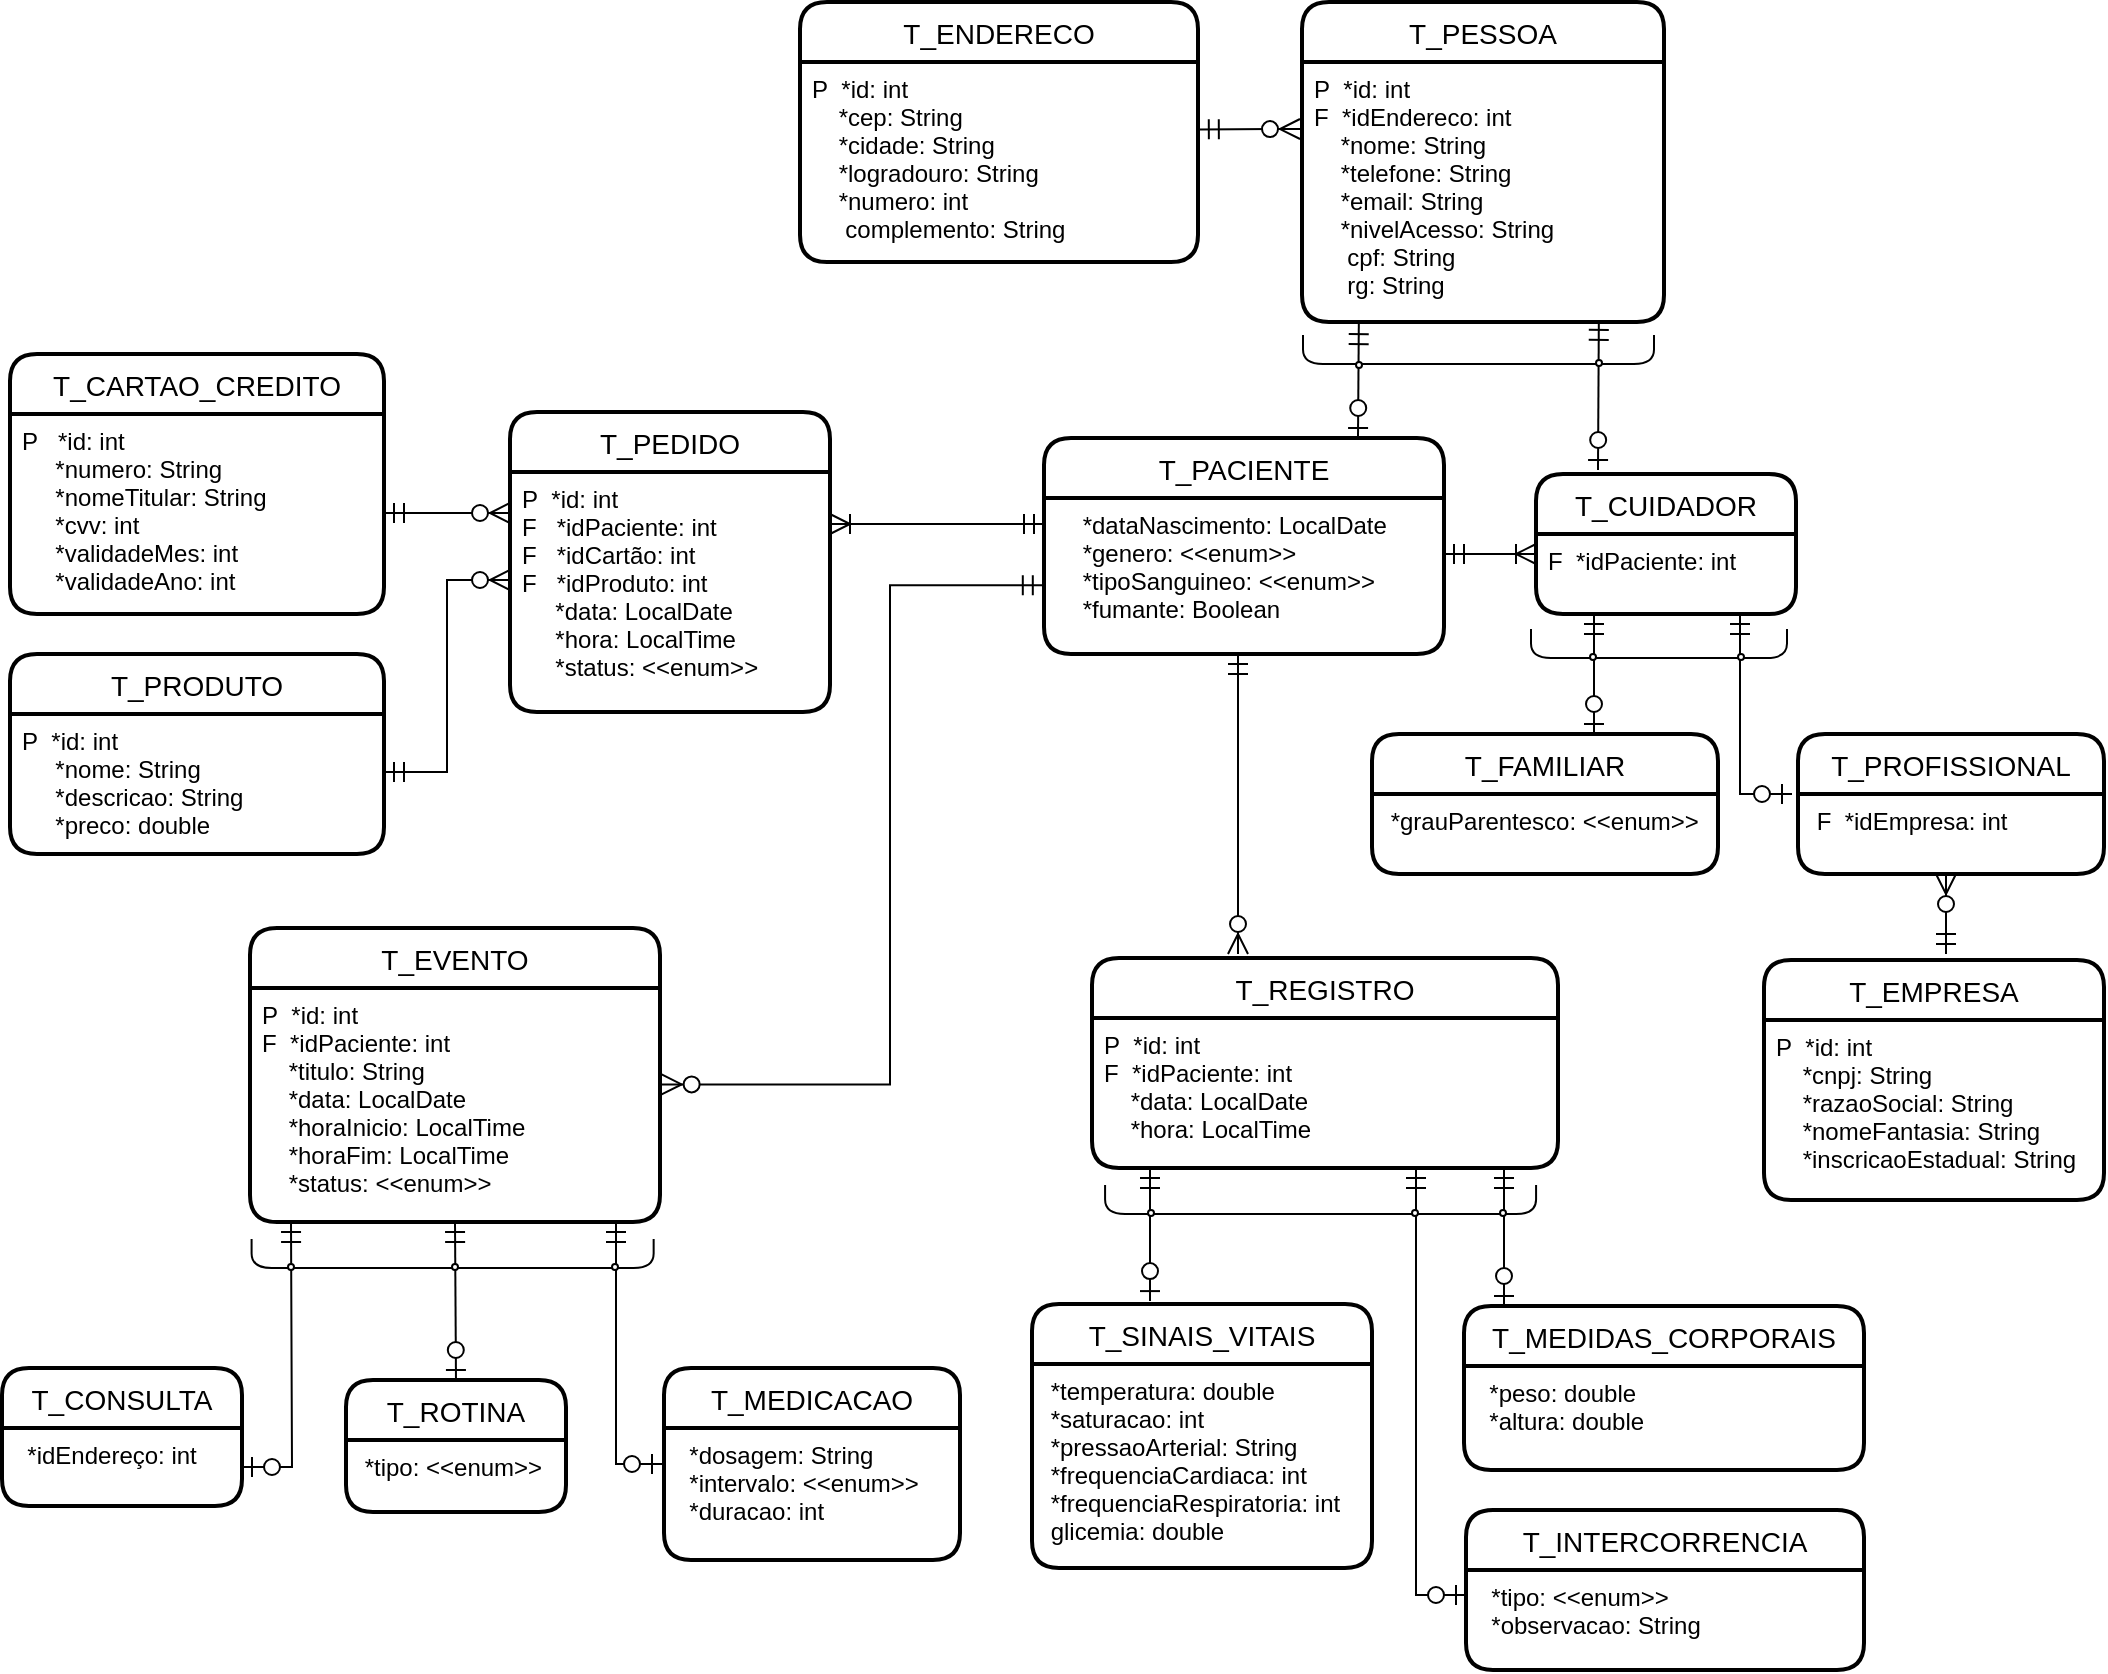 <mxfile version="22.1.5" type="google">
  <diagram id="R2lEEEUBdFMjLlhIrx00" name="Page-1">
    <mxGraphModel dx="1259" dy="629" grid="1" gridSize="10" guides="1" tooltips="1" connect="1" arrows="1" fold="1" page="1" pageScale="1" pageWidth="1100" pageHeight="850" math="0" shadow="0" extFonts="Permanent Marker^https://fonts.googleapis.com/css?family=Permanent+Marker">
      <root>
        <mxCell id="0" />
        <mxCell id="1" parent="0" />
        <mxCell id="rk1HslSdFWzbcpd7X6hm-1" value="T_PESSOA" style="swimlane;childLayout=stackLayout;horizontal=1;startSize=30;horizontalStack=0;rounded=1;fontSize=14;fontStyle=0;strokeWidth=2;resizeParent=0;resizeLast=1;shadow=0;dashed=0;align=center;" parent="1" vertex="1">
          <mxGeometry x="689" y="4" width="181" height="160" as="geometry" />
        </mxCell>
        <mxCell id="rk1HslSdFWzbcpd7X6hm-2" value="P  *id: int &#xa;F  *idEndereco: int &#xa;    *nome: String&#xa;    *telefone: String&#xa;    *email: String&#xa;    *nivelAcesso: String&#xa;     cpf: String&#xa;     rg: String&#xa;" style="align=left;strokeColor=none;fillColor=none;spacingLeft=4;fontSize=12;verticalAlign=top;resizable=0;rotatable=0;part=1;" parent="rk1HslSdFWzbcpd7X6hm-1" vertex="1">
          <mxGeometry y="30" width="181" height="130" as="geometry" />
        </mxCell>
        <mxCell id="rk1HslSdFWzbcpd7X6hm-16" value="T_PACIENTE" style="swimlane;childLayout=stackLayout;horizontal=1;startSize=30;horizontalStack=0;rounded=1;fontSize=14;fontStyle=0;strokeWidth=2;resizeParent=0;resizeLast=1;shadow=0;dashed=0;align=center;" parent="1" vertex="1">
          <mxGeometry x="560" y="222" width="200" height="108" as="geometry" />
        </mxCell>
        <mxCell id="rk1HslSdFWzbcpd7X6hm-17" value="    *dataNascimento: LocalDate&#xa;    *genero: &lt;&lt;enum&gt;&gt;&#xa;    *tipoSanguineo: &lt;&lt;enum&gt;&gt;&#xa;    *fumante: Boolean" style="align=left;strokeColor=none;fillColor=none;spacingLeft=4;fontSize=12;verticalAlign=top;resizable=0;rotatable=0;part=1;" parent="rk1HslSdFWzbcpd7X6hm-16" vertex="1">
          <mxGeometry y="30" width="200" height="78" as="geometry" />
        </mxCell>
        <mxCell id="rk1HslSdFWzbcpd7X6hm-23" value="T_CUIDADOR" style="swimlane;childLayout=stackLayout;horizontal=1;startSize=30;horizontalStack=0;rounded=1;fontSize=14;fontStyle=0;strokeWidth=2;resizeParent=0;resizeLast=1;shadow=0;dashed=0;align=center;" parent="1" vertex="1">
          <mxGeometry x="806" y="240" width="130" height="70" as="geometry" />
        </mxCell>
        <mxCell id="rk1HslSdFWzbcpd7X6hm-24" value="F  *idPaciente: int&#xa;&#xa;" style="align=left;strokeColor=none;fillColor=none;spacingLeft=4;fontSize=12;verticalAlign=top;resizable=0;rotatable=0;part=1;" parent="rk1HslSdFWzbcpd7X6hm-23" vertex="1">
          <mxGeometry y="30" width="130" height="40" as="geometry" />
        </mxCell>
        <mxCell id="rk1HslSdFWzbcpd7X6hm-27" value="T_PROFISSIONAL" style="swimlane;childLayout=stackLayout;horizontal=1;startSize=30;horizontalStack=0;rounded=1;fontSize=14;fontStyle=0;strokeWidth=2;resizeParent=0;resizeLast=1;shadow=0;dashed=0;align=center;" parent="1" vertex="1">
          <mxGeometry x="937" y="370" width="153" height="70" as="geometry" />
        </mxCell>
        <mxCell id="rk1HslSdFWzbcpd7X6hm-28" value=" F  *idEmpresa: int&#xa;" style="align=left;strokeColor=none;fillColor=none;spacingLeft=4;fontSize=12;verticalAlign=top;resizable=0;rotatable=0;part=1;" parent="rk1HslSdFWzbcpd7X6hm-27" vertex="1">
          <mxGeometry y="30" width="153" height="40" as="geometry" />
        </mxCell>
        <mxCell id="rk1HslSdFWzbcpd7X6hm-32" value="T_FAMILIAR" style="swimlane;childLayout=stackLayout;horizontal=1;startSize=30;horizontalStack=0;rounded=1;fontSize=14;fontStyle=0;strokeWidth=2;resizeParent=0;resizeLast=1;shadow=0;dashed=0;align=center;" parent="1" vertex="1">
          <mxGeometry x="724" y="370" width="173" height="70" as="geometry" />
        </mxCell>
        <mxCell id="rk1HslSdFWzbcpd7X6hm-33" value=" *grauParentesco: &lt;&lt;enum&gt;&gt;" style="align=left;strokeColor=none;fillColor=none;spacingLeft=4;fontSize=12;verticalAlign=top;resizable=0;rotatable=0;part=1;" parent="rk1HslSdFWzbcpd7X6hm-32" vertex="1">
          <mxGeometry y="30" width="173" height="40" as="geometry" />
        </mxCell>
        <mxCell id="rk1HslSdFWzbcpd7X6hm-40" value="T_EVENTO" style="swimlane;childLayout=stackLayout;horizontal=1;startSize=30;horizontalStack=0;rounded=1;fontSize=14;fontStyle=0;strokeWidth=2;resizeParent=0;resizeLast=1;shadow=0;dashed=0;align=center;" parent="1" vertex="1">
          <mxGeometry x="163" y="467" width="205" height="147" as="geometry" />
        </mxCell>
        <mxCell id="rk1HslSdFWzbcpd7X6hm-41" value="P  *id: int&#xa;F  *idPaciente: int&#xa;    *titulo: String&#xa;    *data: LocalDate&#xa;    *horaInicio: LocalTime&#xa;    *horaFim: LocalTime&#xa;    *status: &lt;&lt;enum&gt;&gt; " style="align=left;strokeColor=none;fillColor=none;spacingLeft=4;fontSize=12;verticalAlign=top;resizable=0;rotatable=0;part=1;" parent="rk1HslSdFWzbcpd7X6hm-40" vertex="1">
          <mxGeometry y="30" width="205" height="117" as="geometry" />
        </mxCell>
        <mxCell id="7z2wVKKERj5WLgYa5O-G-14" style="edgeStyle=none;curved=1;rounded=0;orthogonalLoop=1;jettySize=auto;html=1;exitX=0.25;exitY=1;exitDx=0;exitDy=0;fontSize=12;startSize=8;endSize=8;" parent="rk1HslSdFWzbcpd7X6hm-40" source="rk1HslSdFWzbcpd7X6hm-41" target="rk1HslSdFWzbcpd7X6hm-41" edge="1">
          <mxGeometry relative="1" as="geometry" />
        </mxCell>
        <mxCell id="rk1HslSdFWzbcpd7X6hm-42" value="T_REGISTRO" style="swimlane;childLayout=stackLayout;horizontal=1;startSize=30;horizontalStack=0;rounded=1;fontSize=14;fontStyle=0;strokeWidth=2;resizeParent=0;resizeLast=1;shadow=0;dashed=0;align=center;" parent="1" vertex="1">
          <mxGeometry x="584" y="482" width="233" height="105" as="geometry" />
        </mxCell>
        <mxCell id="rk1HslSdFWzbcpd7X6hm-43" value="P  *id: int&#xa;F  *idPaciente: int&#xa;    *data: LocalDate&#xa;    *hora: LocalTime" style="align=left;strokeColor=none;fillColor=none;spacingLeft=4;fontSize=12;verticalAlign=top;resizable=0;rotatable=0;part=1;" parent="rk1HslSdFWzbcpd7X6hm-42" vertex="1">
          <mxGeometry y="30" width="233" height="75" as="geometry" />
        </mxCell>
        <mxCell id="rk1HslSdFWzbcpd7X6hm-45" value="T_SINAIS_VITAIS" style="swimlane;childLayout=stackLayout;horizontal=1;startSize=30;horizontalStack=0;rounded=1;fontSize=14;fontStyle=0;strokeWidth=2;resizeParent=0;resizeLast=1;shadow=0;dashed=0;align=center;" parent="1" vertex="1">
          <mxGeometry x="554" y="655" width="170" height="132" as="geometry" />
        </mxCell>
        <mxCell id="rk1HslSdFWzbcpd7X6hm-46" value=" *temperatura: double&#xa; *saturacao: int&#xa; *pressaoArterial: String&#xa; *frequenciaCardiaca: int&#xa; *frequenciaRespiratoria: int&#xa; glicemia: double" style="align=left;strokeColor=none;fillColor=none;spacingLeft=4;fontSize=12;verticalAlign=top;resizable=0;rotatable=0;part=1;" parent="rk1HslSdFWzbcpd7X6hm-45" vertex="1">
          <mxGeometry y="30" width="170" height="102" as="geometry" />
        </mxCell>
        <mxCell id="rk1HslSdFWzbcpd7X6hm-47" value="T_MEDIDAS_CORPORAIS" style="swimlane;childLayout=stackLayout;horizontal=1;startSize=30;horizontalStack=0;rounded=1;fontSize=14;fontStyle=0;strokeWidth=2;resizeParent=0;resizeLast=1;shadow=0;dashed=0;align=center;" parent="1" vertex="1">
          <mxGeometry x="770" y="656" width="200" height="82" as="geometry" />
        </mxCell>
        <mxCell id="rk1HslSdFWzbcpd7X6hm-48" value="  *peso: double&#xa;  *altura: double" style="align=left;strokeColor=none;fillColor=none;spacingLeft=4;fontSize=12;verticalAlign=top;resizable=0;rotatable=0;part=1;" parent="rk1HslSdFWzbcpd7X6hm-47" vertex="1">
          <mxGeometry y="30" width="200" height="52" as="geometry" />
        </mxCell>
        <mxCell id="rk1HslSdFWzbcpd7X6hm-49" value="T_INTERCORRENCIA" style="swimlane;childLayout=stackLayout;horizontal=1;startSize=30;horizontalStack=0;rounded=1;fontSize=14;fontStyle=0;strokeWidth=2;resizeParent=0;resizeLast=1;shadow=0;dashed=0;align=center;" parent="1" vertex="1">
          <mxGeometry x="771" y="758" width="199" height="80" as="geometry" />
        </mxCell>
        <mxCell id="rk1HslSdFWzbcpd7X6hm-50" value="  *tipo: &lt;&lt;enum&gt;&gt;&#xa;  *observacao: String " style="align=left;strokeColor=none;fillColor=none;spacingLeft=4;fontSize=12;verticalAlign=top;resizable=0;rotatable=0;part=1;" parent="rk1HslSdFWzbcpd7X6hm-49" vertex="1">
          <mxGeometry y="30" width="199" height="50" as="geometry" />
        </mxCell>
        <mxCell id="rk1HslSdFWzbcpd7X6hm-57" value="T_MEDICACAO" style="swimlane;childLayout=stackLayout;horizontal=1;startSize=30;horizontalStack=0;rounded=1;fontSize=14;fontStyle=0;strokeWidth=2;resizeParent=0;resizeLast=1;shadow=0;dashed=0;align=center;" parent="1" vertex="1">
          <mxGeometry x="370" y="687" width="148" height="96" as="geometry" />
        </mxCell>
        <mxCell id="rk1HslSdFWzbcpd7X6hm-58" value="  *dosagem: String&#xa;  *intervalo: &lt;&lt;enum&gt;&gt; &#xa;  *duracao: int" style="align=left;strokeColor=none;fillColor=none;spacingLeft=4;fontSize=12;verticalAlign=top;resizable=0;rotatable=0;part=1;" parent="rk1HslSdFWzbcpd7X6hm-57" vertex="1">
          <mxGeometry y="30" width="148" height="66" as="geometry" />
        </mxCell>
        <mxCell id="rk1HslSdFWzbcpd7X6hm-59" value="T_CONSULTA" style="swimlane;childLayout=stackLayout;horizontal=1;startSize=30;horizontalStack=0;rounded=1;fontSize=14;fontStyle=0;strokeWidth=2;resizeParent=0;resizeLast=1;shadow=0;dashed=0;align=center;" parent="1" vertex="1">
          <mxGeometry x="39" y="687" width="120" height="69" as="geometry">
            <mxRectangle x="390" y="695" width="130" height="30" as="alternateBounds" />
          </mxGeometry>
        </mxCell>
        <mxCell id="rk1HslSdFWzbcpd7X6hm-60" value="  *idEndereço: int&#xa;" style="align=left;strokeColor=none;fillColor=none;spacingLeft=4;fontSize=12;verticalAlign=top;resizable=0;rotatable=0;part=1;" parent="rk1HslSdFWzbcpd7X6hm-59" vertex="1">
          <mxGeometry y="30" width="120" height="39" as="geometry" />
        </mxCell>
        <mxCell id="rk1HslSdFWzbcpd7X6hm-61" value="T_ROTINA" style="swimlane;childLayout=stackLayout;horizontal=1;startSize=30;horizontalStack=0;rounded=1;fontSize=14;fontStyle=0;strokeWidth=2;resizeParent=0;resizeLast=1;shadow=0;dashed=0;align=center;" parent="1" vertex="1">
          <mxGeometry x="211" y="693" width="110" height="66" as="geometry" />
        </mxCell>
        <mxCell id="rk1HslSdFWzbcpd7X6hm-62" value=" *tipo: &lt;&lt;enum&gt;&gt;" style="align=left;strokeColor=none;fillColor=none;spacingLeft=4;fontSize=12;verticalAlign=top;resizable=0;rotatable=0;part=1;" parent="rk1HslSdFWzbcpd7X6hm-61" vertex="1">
          <mxGeometry y="30" width="110" height="36" as="geometry" />
        </mxCell>
        <mxCell id="rk1HslSdFWzbcpd7X6hm-110" value="T_PRODUTO" style="swimlane;childLayout=stackLayout;horizontal=1;startSize=30;horizontalStack=0;rounded=1;fontSize=14;fontStyle=0;strokeWidth=2;resizeParent=0;resizeLast=1;shadow=0;dashed=0;align=center;" parent="1" vertex="1">
          <mxGeometry x="43" y="330" width="187" height="100" as="geometry" />
        </mxCell>
        <mxCell id="rk1HslSdFWzbcpd7X6hm-111" value="P  *id: int&#xa;     *nome: String&#xa;     *descricao: String&#xa;     *preco: double&#xa;" style="align=left;strokeColor=none;fillColor=none;spacingLeft=4;fontSize=12;verticalAlign=top;resizable=0;rotatable=0;part=1;" parent="rk1HslSdFWzbcpd7X6hm-110" vertex="1">
          <mxGeometry y="30" width="187" height="70" as="geometry" />
        </mxCell>
        <mxCell id="rk1HslSdFWzbcpd7X6hm-114" value="T_CARTAO_CREDITO" style="swimlane;childLayout=stackLayout;horizontal=1;startSize=30;horizontalStack=0;rounded=1;fontSize=14;fontStyle=0;strokeWidth=2;resizeParent=0;resizeLast=1;shadow=0;dashed=0;align=center;" parent="1" vertex="1">
          <mxGeometry x="43" y="180" width="187" height="130" as="geometry" />
        </mxCell>
        <mxCell id="rk1HslSdFWzbcpd7X6hm-115" value="P   *id: int&#xa;     *numero: String&#xa;     *nomeTitular: String&#xa;     *cvv: int&#xa;     *validadeMes: int&#xa;     *validadeAno: int" style="align=left;strokeColor=none;fillColor=none;spacingLeft=4;fontSize=12;verticalAlign=top;resizable=0;rotatable=0;part=1;" parent="rk1HslSdFWzbcpd7X6hm-114" vertex="1">
          <mxGeometry y="30" width="187" height="100" as="geometry" />
        </mxCell>
        <mxCell id="rk1HslSdFWzbcpd7X6hm-116" value="T_PEDIDO" style="swimlane;childLayout=stackLayout;horizontal=1;startSize=30;horizontalStack=0;rounded=1;fontSize=14;fontStyle=0;strokeWidth=2;resizeParent=0;resizeLast=1;shadow=0;dashed=0;align=center;" parent="1" vertex="1">
          <mxGeometry x="293" y="209" width="160" height="150" as="geometry" />
        </mxCell>
        <mxCell id="rk1HslSdFWzbcpd7X6hm-117" value="P  *id: int&#xa;F   *idPaciente: int&#xa;F   *idCartão: int&#xa;F   *idProduto: int&#xa;     *data: LocalDate&#xa;     *hora: LocalTime&#xa;     *status: &lt;&lt;enum&gt;&gt;&#xa;" style="align=left;strokeColor=none;fillColor=none;spacingLeft=4;fontSize=12;verticalAlign=top;resizable=0;rotatable=0;part=1;" parent="rk1HslSdFWzbcpd7X6hm-116" vertex="1">
          <mxGeometry y="30" width="160" height="120" as="geometry" />
        </mxCell>
        <mxCell id="rk1HslSdFWzbcpd7X6hm-129" value="T_EMPRESA" style="swimlane;childLayout=stackLayout;horizontal=1;startSize=30;horizontalStack=0;rounded=1;fontSize=14;fontStyle=0;strokeWidth=2;resizeParent=0;resizeLast=1;shadow=0;dashed=0;align=center;" parent="1" vertex="1">
          <mxGeometry x="920" y="483" width="170" height="120" as="geometry" />
        </mxCell>
        <mxCell id="rk1HslSdFWzbcpd7X6hm-130" value="P  *id: int&#xa;    *cnpj: String &#xa;    *razaoSocial: String&#xa;    *nomeFantasia: String&#xa;    *inscricaoEstadual: String&#xa;" style="align=left;strokeColor=none;fillColor=none;spacingLeft=4;fontSize=12;verticalAlign=top;resizable=0;rotatable=0;part=1;" parent="rk1HslSdFWzbcpd7X6hm-129" vertex="1">
          <mxGeometry y="30" width="170" height="90" as="geometry" />
        </mxCell>
        <mxCell id="rk1HslSdFWzbcpd7X6hm-134" value="T_ENDERECO" style="swimlane;childLayout=stackLayout;horizontal=1;startSize=30;horizontalStack=0;rounded=1;fontSize=14;fontStyle=0;strokeWidth=2;resizeParent=0;resizeLast=1;shadow=0;dashed=0;align=center;" parent="1" vertex="1">
          <mxGeometry x="438" y="4" width="199" height="130" as="geometry" />
        </mxCell>
        <mxCell id="rk1HslSdFWzbcpd7X6hm-135" value="P  *id: int         &#xa;    *cep: String&#xa;    *cidade: String&#xa;    *logradouro: String&#xa;    *numero: int&#xa;     complemento: String &#xa;" style="align=left;strokeColor=none;fillColor=none;spacingLeft=4;fontSize=12;verticalAlign=top;resizable=0;rotatable=0;part=1;" parent="rk1HslSdFWzbcpd7X6hm-134" vertex="1">
          <mxGeometry y="30" width="199" height="100" as="geometry" />
        </mxCell>
        <mxCell id="7z2wVKKERj5WLgYa5O-G-1" value="" style="edgeStyle=elbowEdgeStyle;fontSize=12;html=1;endArrow=ERzeroToMany;startArrow=ERmandOne;rounded=0;startSize=8;endSize=8;" parent="1" edge="1">
          <mxGeometry width="100" height="100" relative="1" as="geometry">
            <mxPoint x="230" y="389" as="sourcePoint" />
            <mxPoint x="293" y="293" as="targetPoint" />
          </mxGeometry>
        </mxCell>
        <mxCell id="7z2wVKKERj5WLgYa5O-G-5" value="" style="edgeStyle=elbowEdgeStyle;fontSize=12;html=1;endArrow=ERzeroToMany;startArrow=ERmandOne;rounded=0;startSize=8;endSize=8;elbow=vertical;" parent="1" source="rk1HslSdFWzbcpd7X6hm-114" target="rk1HslSdFWzbcpd7X6hm-116" edge="1">
          <mxGeometry width="100" height="100" relative="1" as="geometry">
            <mxPoint x="281" y="232" as="sourcePoint" />
            <mxPoint x="381" y="132" as="targetPoint" />
          </mxGeometry>
        </mxCell>
        <mxCell id="7z2wVKKERj5WLgYa5O-G-6" value="" style="edgeStyle=elbowEdgeStyle;fontSize=12;html=1;endArrow=ERoneToMany;startArrow=ERmandOne;rounded=0;startSize=8;endSize=8;elbow=vertical;" parent="1" target="rk1HslSdFWzbcpd7X6hm-117" edge="1">
          <mxGeometry width="100" height="100" relative="1" as="geometry">
            <mxPoint x="560" y="265" as="sourcePoint" />
            <mxPoint x="460" y="260" as="targetPoint" />
            <Array as="points">
              <mxPoint x="490" y="265" />
            </Array>
          </mxGeometry>
        </mxCell>
        <mxCell id="7z2wVKKERj5WLgYa5O-G-8" value="" style="edgeStyle=elbowEdgeStyle;fontSize=12;html=1;endArrow=ERzeroToMany;startArrow=ERmandOne;rounded=0;startSize=8;endSize=8;exitX=-0.018;exitY=0.436;exitDx=0;exitDy=0;exitPerimeter=0;entryX=1.004;entryY=0.412;entryDx=0;entryDy=0;entryPerimeter=0;" parent="1" target="rk1HslSdFWzbcpd7X6hm-41" edge="1">
          <mxGeometry width="100" height="100" relative="1" as="geometry">
            <mxPoint x="559.4" y="295.6" as="sourcePoint" />
            <mxPoint x="483" y="510" as="targetPoint" />
            <Array as="points">
              <mxPoint x="483" y="410" />
            </Array>
          </mxGeometry>
        </mxCell>
        <mxCell id="7z2wVKKERj5WLgYa5O-G-10" value="" style="edgeStyle=elbowEdgeStyle;fontSize=12;html=1;endArrow=ERzeroToMany;startArrow=ERmandOne;rounded=0;startSize=8;endSize=8;" parent="1" edge="1">
          <mxGeometry width="100" height="100" relative="1" as="geometry">
            <mxPoint x="657" y="330" as="sourcePoint" />
            <mxPoint x="657" y="480" as="targetPoint" />
            <Array as="points">
              <mxPoint x="657" y="360" />
            </Array>
          </mxGeometry>
        </mxCell>
        <mxCell id="7z2wVKKERj5WLgYa5O-G-15" value="" style="edgeStyle=elbowEdgeStyle;fontSize=12;html=1;endArrow=ERzeroToOne;startArrow=ERmandOne;rounded=0;startSize=8;endSize=8;entryX=0.5;entryY=0;entryDx=0;entryDy=0;exitX=0.5;exitY=1;exitDx=0;exitDy=0;" parent="1" source="rk1HslSdFWzbcpd7X6hm-41" target="rk1HslSdFWzbcpd7X6hm-61" edge="1">
          <mxGeometry width="100" height="100" relative="1" as="geometry">
            <mxPoint x="445.5" y="653" as="sourcePoint" />
            <mxPoint x="445" y="578" as="targetPoint" />
            <Array as="points" />
          </mxGeometry>
        </mxCell>
        <mxCell id="7z2wVKKERj5WLgYa5O-G-18" value="" style="edgeStyle=elbowEdgeStyle;fontSize=12;html=1;endArrow=ERzeroToOne;startArrow=ERmandOne;rounded=0;startSize=8;endSize=8;entryX=1;entryY=0.5;entryDx=0;entryDy=0;exitX=0.1;exitY=1;exitDx=0;exitDy=0;exitPerimeter=0;" parent="1" source="rk1HslSdFWzbcpd7X6hm-41" target="rk1HslSdFWzbcpd7X6hm-60" edge="1">
          <mxGeometry width="100" height="100" relative="1" as="geometry">
            <mxPoint x="184" y="620" as="sourcePoint" />
            <mxPoint x="184" y="693" as="targetPoint" />
            <Array as="points">
              <mxPoint x="184" y="680" />
            </Array>
          </mxGeometry>
        </mxCell>
        <mxCell id="7z2wVKKERj5WLgYa5O-G-19" value="" style="edgeStyle=elbowEdgeStyle;fontSize=12;html=1;endArrow=ERzeroToOne;startArrow=ERmandOne;rounded=0;startSize=8;endSize=8;entryX=0;entryY=0.5;entryDx=0;entryDy=0;exitX=0.1;exitY=1;exitDx=0;exitDy=0;exitPerimeter=0;" parent="1" edge="1">
          <mxGeometry width="100" height="100" relative="1" as="geometry">
            <mxPoint x="346" y="614" as="sourcePoint" />
            <mxPoint x="369" y="735" as="targetPoint" />
            <Array as="points">
              <mxPoint x="346" y="680" />
            </Array>
          </mxGeometry>
        </mxCell>
        <mxCell id="7z2wVKKERj5WLgYa5O-G-20" value="" style="edgeStyle=elbowEdgeStyle;fontSize=12;html=1;endArrow=ERzeroToMany;startArrow=ERmandOne;rounded=0;startSize=8;endSize=8;elbow=vertical;exitX=0.992;exitY=0.327;exitDx=0;exitDy=0;exitPerimeter=0;" parent="1" edge="1">
          <mxGeometry width="100" height="100" relative="1" as="geometry">
            <mxPoint x="637.408" y="67.7" as="sourcePoint" />
            <mxPoint x="688" y="67" as="targetPoint" />
            <Array as="points" />
          </mxGeometry>
        </mxCell>
        <mxCell id="7z2wVKKERj5WLgYa5O-G-21" value="" style="edgeStyle=elbowEdgeStyle;fontSize=12;html=1;endArrow=ERzeroToOne;startArrow=ERmandOne;rounded=0;startSize=8;endSize=8;exitX=0.5;exitY=1;exitDx=0;exitDy=0;entryX=0.445;entryY=-0.011;entryDx=0;entryDy=0;entryPerimeter=0;" parent="1" edge="1">
          <mxGeometry width="100" height="100" relative="1" as="geometry">
            <mxPoint x="613" y="587" as="sourcePoint" />
            <mxPoint x="612.65" y="653.548" as="targetPoint" />
            <Array as="points" />
          </mxGeometry>
        </mxCell>
        <mxCell id="7z2wVKKERj5WLgYa5O-G-22" value="" style="edgeStyle=elbowEdgeStyle;fontSize=12;html=1;endArrow=ERzeroToOne;startArrow=ERmandOne;rounded=0;startSize=8;endSize=8;" parent="1" source="rk1HslSdFWzbcpd7X6hm-43" edge="1">
          <mxGeometry width="100" height="100" relative="1" as="geometry">
            <mxPoint x="790.35" y="586" as="sourcePoint" />
            <mxPoint x="790" y="656" as="targetPoint" />
            <Array as="points" />
          </mxGeometry>
        </mxCell>
        <mxCell id="7z2wVKKERj5WLgYa5O-G-23" value="" style="edgeStyle=elbowEdgeStyle;fontSize=12;html=1;endArrow=ERzeroToOne;startArrow=ERmandOne;rounded=0;startSize=8;endSize=8;entryX=0;entryY=0.25;entryDx=0;entryDy=0;" parent="1" target="rk1HslSdFWzbcpd7X6hm-50" edge="1">
          <mxGeometry width="100" height="100" relative="1" as="geometry">
            <mxPoint x="746" y="587" as="sourcePoint" />
            <mxPoint x="760" y="799" as="targetPoint" />
            <Array as="points">
              <mxPoint x="746" y="689" />
            </Array>
          </mxGeometry>
        </mxCell>
        <mxCell id="7z2wVKKERj5WLgYa5O-G-25" value="" style="edgeStyle=elbowEdgeStyle;fontSize=12;html=1;endArrow=ERoneToMany;startArrow=ERmandOne;rounded=0;startSize=8;endSize=8;elbow=vertical;entryX=0;entryY=0.25;entryDx=0;entryDy=0;" parent="1" source="rk1HslSdFWzbcpd7X6hm-17" target="rk1HslSdFWzbcpd7X6hm-24" edge="1">
          <mxGeometry width="100" height="100" relative="1" as="geometry">
            <mxPoint x="1100" y="187" as="sourcePoint" />
            <mxPoint x="840" y="280" as="targetPoint" />
            <Array as="points" />
          </mxGeometry>
        </mxCell>
        <mxCell id="7z2wVKKERj5WLgYa5O-G-27" value="" style="edgeStyle=elbowEdgeStyle;fontSize=12;html=1;endArrow=ERzeroToOne;startArrow=ERmandOne;rounded=0;startSize=8;endSize=8;exitX=0.117;exitY=1.008;exitDx=0;exitDy=0;exitPerimeter=0;entryX=0.75;entryY=0;entryDx=0;entryDy=0;" parent="1" edge="1">
          <mxGeometry width="100" height="100" relative="1" as="geometry">
            <mxPoint x="717.411" y="165.04" as="sourcePoint" />
            <mxPoint x="717" y="222" as="targetPoint" />
            <Array as="points" />
          </mxGeometry>
        </mxCell>
        <mxCell id="7z2wVKKERj5WLgYa5O-G-28" value="" style="edgeStyle=elbowEdgeStyle;fontSize=12;html=1;endArrow=ERzeroToOne;startArrow=ERmandOne;rounded=0;startSize=8;endSize=8;entryX=0.25;entryY=0;entryDx=0;entryDy=0;exitX=0.822;exitY=0.992;exitDx=0;exitDy=0;exitPerimeter=0;" parent="1" edge="1">
          <mxGeometry width="100" height="100" relative="1" as="geometry">
            <mxPoint x="837.426" y="162.96" as="sourcePoint" />
            <mxPoint x="836.5" y="238" as="targetPoint" />
            <Array as="points" />
          </mxGeometry>
        </mxCell>
        <mxCell id="7z2wVKKERj5WLgYa5O-G-29" value="" style="edgeStyle=elbowEdgeStyle;fontSize=12;html=1;endArrow=ERzeroToMany;startArrow=ERmandOne;rounded=0;startSize=8;endSize=8;elbow=vertical;" parent="1" edge="1">
          <mxGeometry width="100" height="100" relative="1" as="geometry">
            <mxPoint x="1011" y="480" as="sourcePoint" />
            <mxPoint x="1011" y="440" as="targetPoint" />
            <Array as="points" />
          </mxGeometry>
        </mxCell>
        <mxCell id="7z2wVKKERj5WLgYa5O-G-30" value="" style="edgeStyle=elbowEdgeStyle;fontSize=12;html=1;endArrow=ERzeroToOne;startArrow=ERmandOne;rounded=0;startSize=8;endSize=8;entryX=0.5;entryY=0;entryDx=0;entryDy=0;" parent="1" edge="1">
          <mxGeometry width="100" height="100" relative="1" as="geometry">
            <mxPoint x="835" y="310" as="sourcePoint" />
            <mxPoint x="834.5" y="370" as="targetPoint" />
            <Array as="points" />
          </mxGeometry>
        </mxCell>
        <mxCell id="7z2wVKKERj5WLgYa5O-G-31" value="" style="edgeStyle=elbowEdgeStyle;fontSize=12;html=1;endArrow=ERzeroToOne;startArrow=ERmandOne;rounded=0;startSize=8;endSize=8;entryX=0;entryY=0.25;entryDx=0;entryDy=0;" parent="1" edge="1">
          <mxGeometry width="100" height="100" relative="1" as="geometry">
            <mxPoint x="908" y="310" as="sourcePoint" />
            <mxPoint x="934" y="400" as="targetPoint" />
            <Array as="points">
              <mxPoint x="908" y="360" />
            </Array>
          </mxGeometry>
        </mxCell>
        <mxCell id="7z2wVKKERj5WLgYa5O-G-40" value="" style="shape=curlyBracket;whiteSpace=wrap;html=1;rounded=1;flipH=1;labelPosition=right;verticalLabelPosition=middle;align=left;verticalAlign=middle;fontSize=16;rotation=90;size=0;" parent="1" vertex="1">
          <mxGeometry x="257.06" y="529.24" width="14.5" height="201.03" as="geometry" />
        </mxCell>
        <mxCell id="7z2wVKKERj5WLgYa5O-G-41" value="" style="shape=curlyBracket;whiteSpace=wrap;html=1;rounded=1;flipH=1;labelPosition=right;verticalLabelPosition=middle;align=left;verticalAlign=middle;fontSize=16;rotation=90;size=0;" parent="1" vertex="1">
          <mxGeometry x="691.04" y="495.04" width="14.5" height="215.5" as="geometry" />
        </mxCell>
        <mxCell id="7z2wVKKERj5WLgYa5O-G-42" value="" style="shape=curlyBracket;whiteSpace=wrap;html=1;rounded=1;flipH=1;labelPosition=right;verticalLabelPosition=middle;align=left;verticalAlign=middle;fontSize=16;rotation=90;size=0;" parent="1" vertex="1">
          <mxGeometry x="770" y="90" width="14.5" height="175.5" as="geometry" />
        </mxCell>
        <mxCell id="7z2wVKKERj5WLgYa5O-G-43" value="" style="shape=curlyBracket;whiteSpace=wrap;html=1;rounded=1;flipH=1;labelPosition=right;verticalLabelPosition=middle;align=left;verticalAlign=middle;fontSize=16;rotation=90;size=0;" parent="1" vertex="1">
          <mxGeometry x="860.25" y="260.75" width="14.5" height="128" as="geometry" />
        </mxCell>
        <mxCell id="7z2wVKKERj5WLgYa5O-G-44" value="" style="ellipse;whiteSpace=wrap;html=1;aspect=fixed;fontSize=16;" parent="1" vertex="1">
          <mxGeometry x="182" y="635" width="3" height="3" as="geometry" />
        </mxCell>
        <mxCell id="7z2wVKKERj5WLgYa5O-G-46" value="" style="ellipse;whiteSpace=wrap;html=1;aspect=fixed;fontSize=16;" parent="1" vertex="1">
          <mxGeometry x="264" y="635" width="3" height="3" as="geometry" />
        </mxCell>
        <mxCell id="7z2wVKKERj5WLgYa5O-G-47" value="" style="ellipse;whiteSpace=wrap;html=1;aspect=fixed;fontSize=16;" parent="1" vertex="1">
          <mxGeometry x="344" y="635" width="3" height="3" as="geometry" />
        </mxCell>
        <mxCell id="7z2wVKKERj5WLgYa5O-G-59" value="" style="ellipse;whiteSpace=wrap;html=1;aspect=fixed;fontSize=16;" parent="1" vertex="1">
          <mxGeometry x="612" y="608" width="3" height="3" as="geometry" />
        </mxCell>
        <mxCell id="7z2wVKKERj5WLgYa5O-G-63" value="" style="ellipse;whiteSpace=wrap;html=1;aspect=fixed;fontSize=16;" parent="1" vertex="1">
          <mxGeometry x="836" y="183" width="3" height="3" as="geometry" />
        </mxCell>
        <mxCell id="7z2wVKKERj5WLgYa5O-G-64" value="" style="ellipse;whiteSpace=wrap;html=1;aspect=fixed;fontSize=16;" parent="1" vertex="1">
          <mxGeometry x="788" y="608" width="3" height="3" as="geometry" />
        </mxCell>
        <mxCell id="7z2wVKKERj5WLgYa5O-G-65" value="" style="ellipse;whiteSpace=wrap;html=1;aspect=fixed;fontSize=16;" parent="1" vertex="1">
          <mxGeometry x="744" y="608" width="3" height="3" as="geometry" />
        </mxCell>
        <mxCell id="7z2wVKKERj5WLgYa5O-G-68" value="" style="ellipse;whiteSpace=wrap;html=1;aspect=fixed;fontSize=16;" parent="1" vertex="1">
          <mxGeometry x="716" y="184" width="3" height="3" as="geometry" />
        </mxCell>
        <mxCell id="7z2wVKKERj5WLgYa5O-G-69" value="" style="ellipse;whiteSpace=wrap;html=1;aspect=fixed;fontSize=16;" parent="1" vertex="1">
          <mxGeometry x="833" y="330" width="3" height="3" as="geometry" />
        </mxCell>
        <mxCell id="7z2wVKKERj5WLgYa5O-G-70" value="" style="ellipse;whiteSpace=wrap;html=1;aspect=fixed;fontSize=16;" parent="1" vertex="1">
          <mxGeometry x="907" y="330" width="3" height="3" as="geometry" />
        </mxCell>
      </root>
    </mxGraphModel>
  </diagram>
</mxfile>
